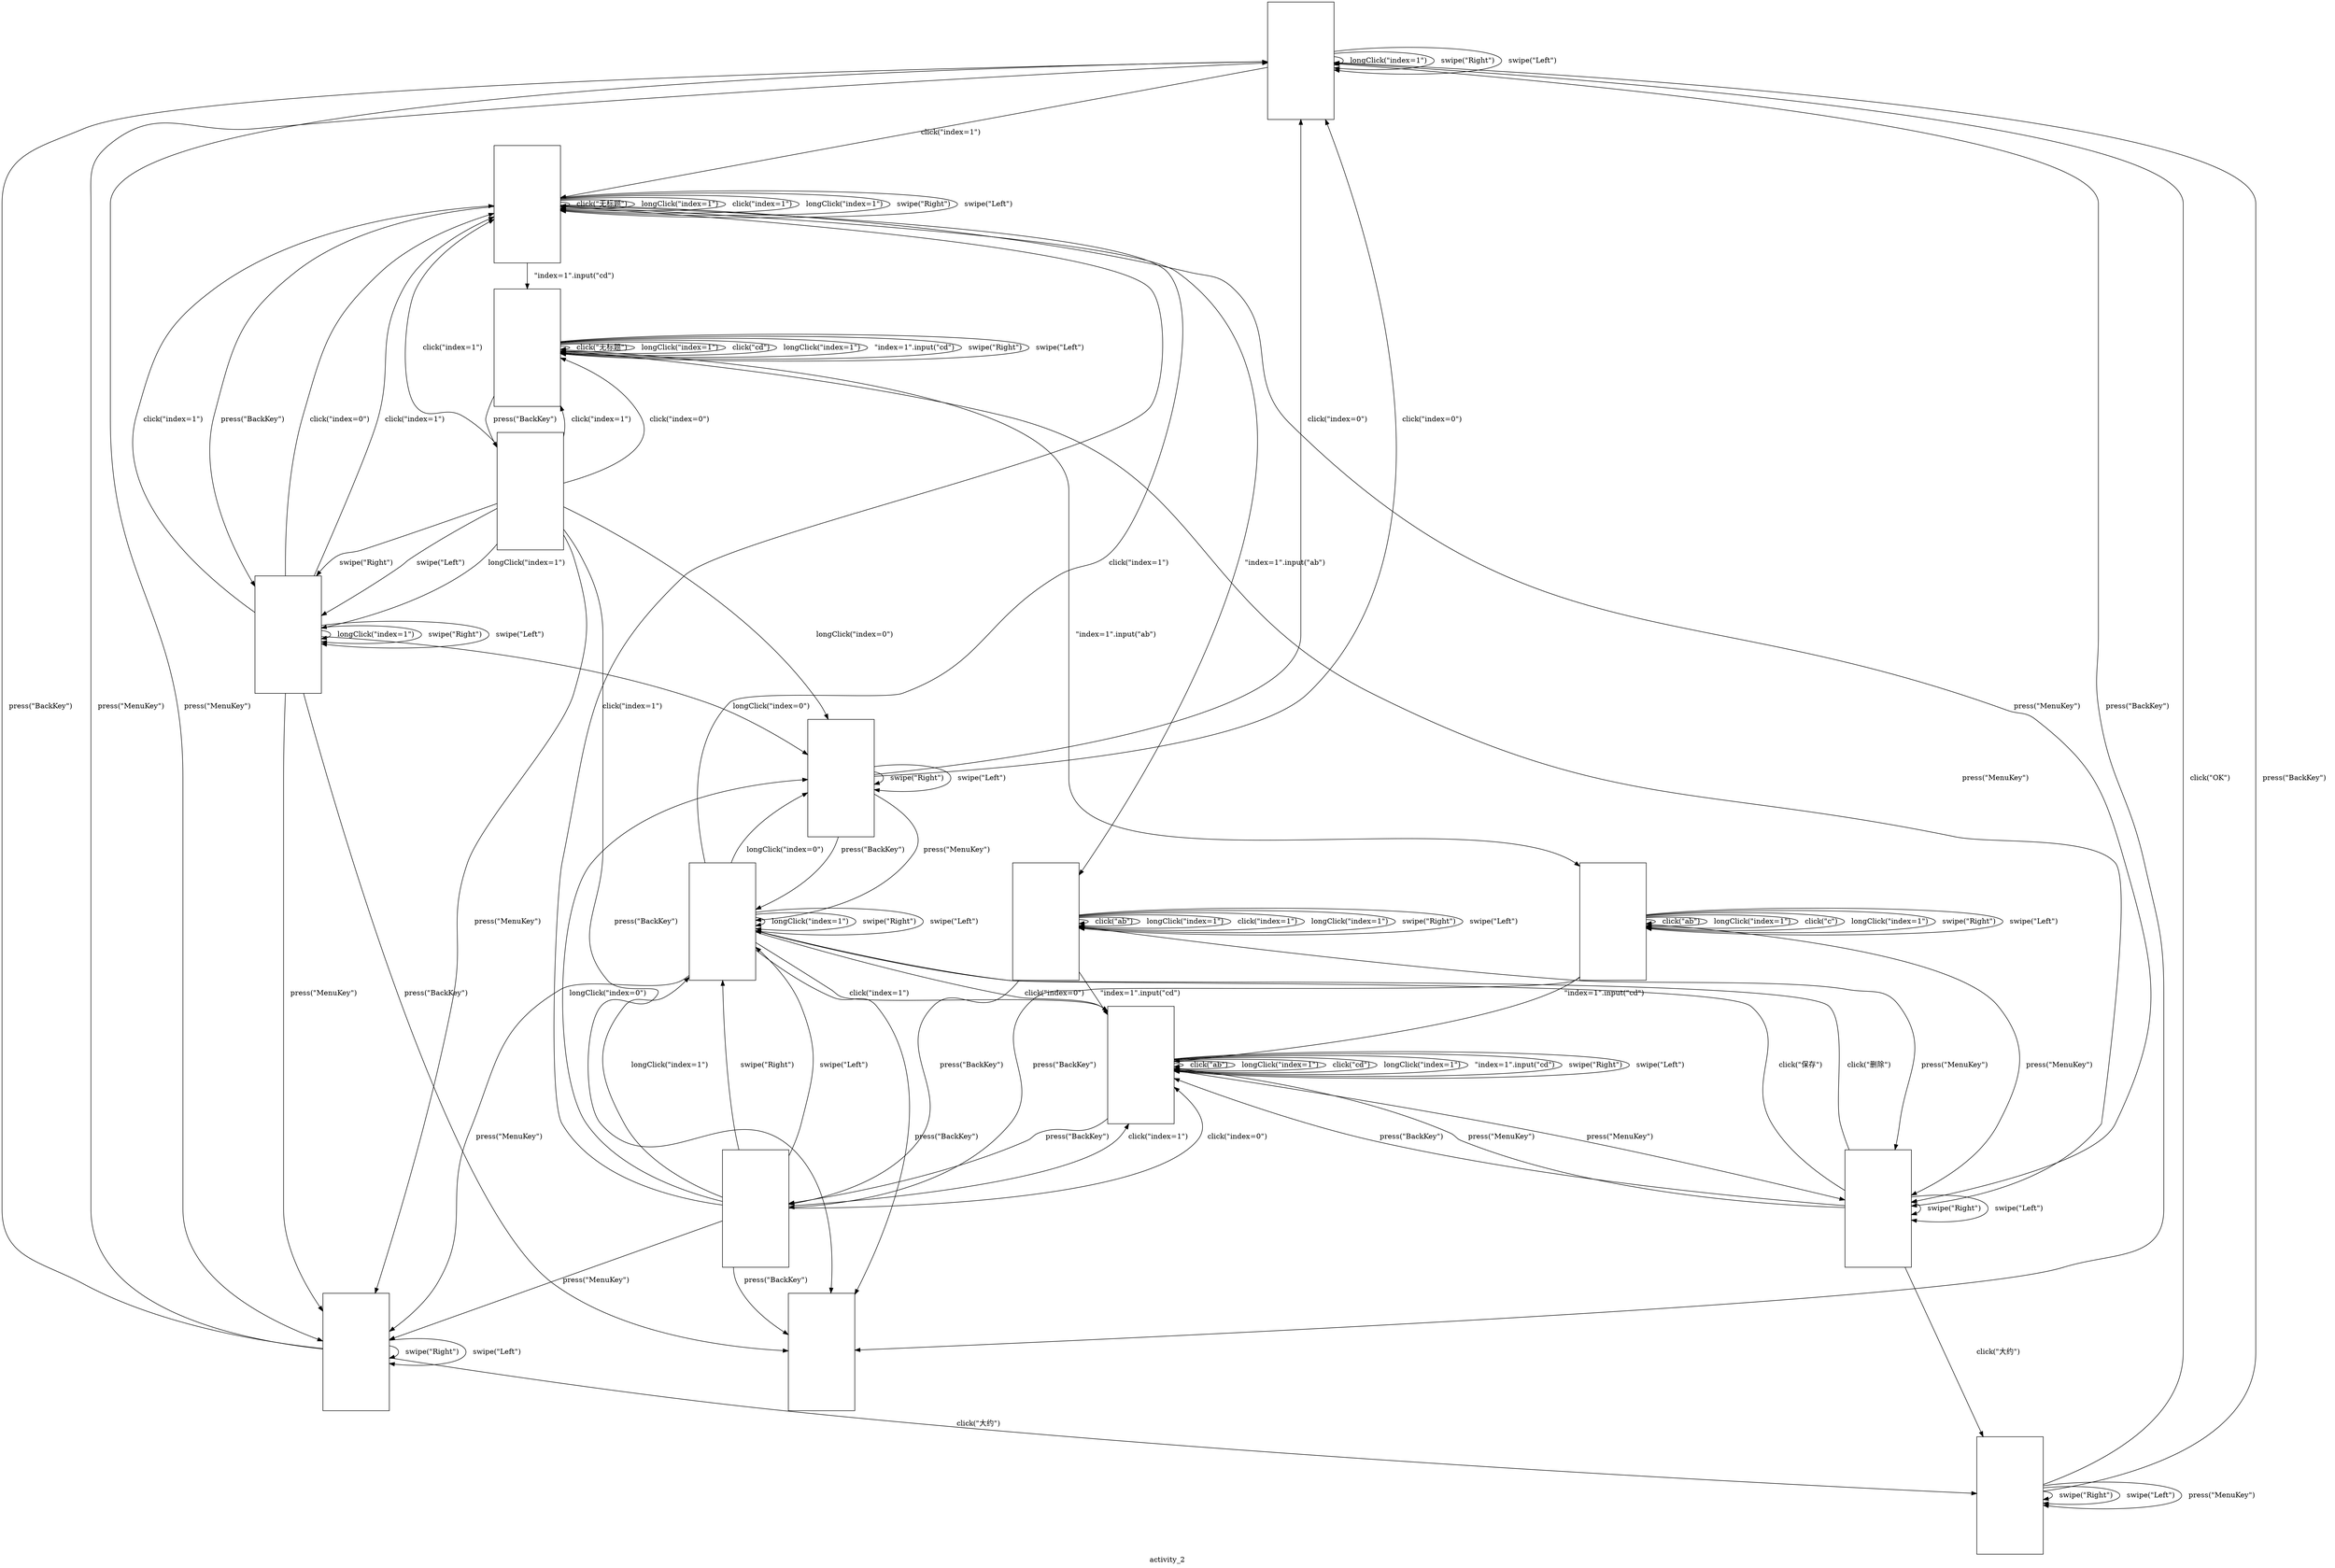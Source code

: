 digraph g {
graph [color=red];
imagepath = "C:\Users\Roger\Desktop\workspace\AndroidCrawler\gui_pages\20150705_104907";
label = "   activity_0   ";
state_0 [label="",shape=box,fixedsize=true,width=1.8,height=3.2,image="0.png",URL="0.png"];
state_6 [label="",shape=box,fixedsize=true,width=1.8,height=3.2,image="6.png",URL="6.png"];
state_7 [label="",shape=box,fixedsize=true,width=1.8,height=3.2,image="7.png",URL="7.png"];
state_32 [label="",shape=box,fixedsize=true,width=1.8,height=3.2,image="32.png",URL="32.png"];
state_72 [label="",shape=box,fixedsize=true,width=1.8,height=3.2,image="72.png",URL="72.png"];
state_76 [label="",shape=box,fixedsize=true,width=1.8,height=3.2,image="76.png",URL="76.png"];
state_62 [label="",shape=box,fixedsize=true,width=1.8,height=3.2,image="62.png",URL="62.png"];
state_69 [label="",shape=box,fixedsize=true,width=1.8,height=3.2,image="69.png",URL="69.png"];
label = "   activity_1   ";
state_2 [label="",shape=box,fixedsize=true,width=1.8,height=3.2,image="2.png",URL="2.png"];
state_19 [label="",shape=box,fixedsize=true,width=1.8,height=3.2,image="19.png",URL="19.png"];
state_24 [label="",shape=box,fixedsize=true,width=1.8,height=3.2,image="24.png",URL="24.png"];
state_33 [label="",shape=box,fixedsize=true,width=1.8,height=3.2,image="33.png",URL="33.png"];
state_43 [label="",shape=box,fixedsize=true,width=1.8,height=3.2,image="43.png",URL="43.png"];
state_46 [label="",shape=box,fixedsize=true,width=1.8,height=3.2,image="46.png",URL="46.png"];
label = "   activity_2   ";
state_final [label="",shape=box,fixedsize=true,width=1.8,height=3.2,image="-2.png",URL="-2.png"];
state_final [label="",shape=box,fixedsize=true,width=1.8,height=3.2,image="-2.png",URL="-2.png"];
state_0 -> state_0 [label = "   longClick(\"index=1\")   "];
state_0 -> state_0 [label = "   swipe(\"Right\")   "];
state_0 -> state_0 [label = "   swipe(\"Left\")   "];
state_0 -> state_6 [label = "   press(\"MenuKey\")   "];
state_0 -> state_2 [label = "   click(\"index=1\")   "];
state_0 -> state_final [label = "   press(\"BackKey\")   "];
state_6 -> state_7 [label = "   click(\"大约\")   "];
state_6 -> state_6 [label = "   swipe(\"Right\")   "];
state_6 -> state_6 [label = "   swipe(\"Left\")   "];
state_6 -> state_0 [label = "   press(\"BackKey\")   "];
state_6 -> state_0 [label = "   press(\"MenuKey\")   "];
state_7 -> state_0 [label = "   click(\"OK\")   "];
state_7 -> state_7 [label = "   swipe(\"Right\")   "];
state_7 -> state_7 [label = "   swipe(\"Left\")   "];
state_7 -> state_0 [label = "   press(\"BackKey\")   "];
state_7 -> state_7 [label = "   press(\"MenuKey\")   "];
state_2 -> state_2 [label = "   click(\"无标题\")   "];
state_2 -> state_2 [label = "   longClick(\"index=1\")   "];
state_2 -> state_19 [label = "   \"index=1\".input(\"ab\")   "];
state_2 -> state_2 [label = "   click(\"index=1\")   "];
state_2 -> state_2 [label = "   longClick(\"index=1\")   "];
state_2 -> state_43 [label = "   \"index=1\".input(\"cd\")   "];
state_2 -> state_2 [label = "   swipe(\"Right\")   "];
state_2 -> state_2 [label = "   swipe(\"Left\")   "];
state_2 -> state_33 [label = "   press(\"MenuKey\")   "];
state_2 -> state_62 [label = "   press(\"BackKey\")   "];
state_19 -> state_19 [label = "   click(\"ab\")   "];
state_19 -> state_19 [label = "   longClick(\"index=1\")   "];
state_19 -> state_19 [label = "   click(\"index=1\")   "];
state_19 -> state_19 [label = "   longClick(\"index=1\")   "];
state_19 -> state_24 [label = "   \"index=1\".input(\"cd\")   "];
state_19 -> state_19 [label = "   swipe(\"Right\")   "];
state_19 -> state_19 [label = "   swipe(\"Left\")   "];
state_19 -> state_33 [label = "   press(\"MenuKey\")   "];
state_19 -> state_32 [label = "   press(\"BackKey\")   "];
state_24 -> state_24 [label = "   click(\"ab\")   "];
state_24 -> state_24 [label = "   longClick(\"index=1\")   "];
state_24 -> state_24 [label = "   click(\"cd\")   "];
state_24 -> state_24 [label = "   longClick(\"index=1\")   "];
state_24 -> state_24 [label = "   \"index=1\".input(\"cd\")   "];
state_24 -> state_24 [label = "   swipe(\"Right\")   "];
state_24 -> state_24 [label = "   swipe(\"Left\")   "];
state_24 -> state_33 [label = "   press(\"MenuKey\")   "];
state_24 -> state_32 [label = "   press(\"BackKey\")   "];
state_33 -> state_7 [label = "   click(\"大约\")   "];
state_33 -> state_33 [label = "   swipe(\"Right\")   "];
state_33 -> state_33 [label = "   swipe(\"Left\")   "];
state_33 -> state_24 [label = "   press(\"BackKey\")   "];
state_33 -> state_24 [label = "   press(\"MenuKey\")   "];
state_33 -> state_72 [label = "   click(\"保存\")   "];
state_33 -> state_72 [label = "   click(\"删除\")   "];
state_43 -> state_43 [label = "   click(\"无标题\")   "];
state_43 -> state_43 [label = "   longClick(\"index=1\")   "];
state_43 -> state_46 [label = "   \"index=1\".input(\"ab\")   "];
state_43 -> state_43 [label = "   click(\"cd\")   "];
state_43 -> state_43 [label = "   longClick(\"index=1\")   "];
state_43 -> state_43 [label = "   \"index=1\".input(\"cd\")   "];
state_43 -> state_43 [label = "   swipe(\"Right\")   "];
state_43 -> state_43 [label = "   swipe(\"Left\")   "];
state_43 -> state_33 [label = "   press(\"MenuKey\")   "];
state_43 -> state_69 [label = "   press(\"BackKey\")   "];
state_46 -> state_46 [label = "   click(\"ab\")   "];
state_46 -> state_46 [label = "   longClick(\"index=1\")   "];
state_46 -> state_46 [label = "   click(\"c\")   "];
state_46 -> state_46 [label = "   longClick(\"index=1\")   "];
state_46 -> state_24 [label = "   \"index=1\".input(\"cd\")   "];
state_46 -> state_46 [label = "   swipe(\"Right\")   "];
state_46 -> state_46 [label = "   swipe(\"Left\")   "];
state_46 -> state_33 [label = "   press(\"MenuKey\")   "];
state_46 -> state_32 [label = "   press(\"BackKey\")   "];
state_32 -> state_24 [label = "   click(\"index=1\")   "];
state_32 -> state_72 [label = "   longClick(\"index=1\")   "];
state_32 -> state_24 [label = "   click(\"index=0\")   "];
state_32 -> state_76 [label = "   longClick(\"index=0\")   "];
state_32 -> state_2 [label = "   click(\"index=1\")   "];
state_32 -> state_72 [label = "   swipe(\"Right\")   "];
state_32 -> state_72 [label = "   swipe(\"Left\")   "];
state_32 -> state_6 [label = "   press(\"MenuKey\")   "];
state_32 -> state_final [label = "   press(\"BackKey\")   "];
state_72 -> state_24 [label = "   click(\"index=1\")   "];
state_72 -> state_72 [label = "   longClick(\"index=1\")   "];
state_72 -> state_24 [label = "   click(\"index=0\")   "];
state_72 -> state_76 [label = "   longClick(\"index=0\")   "];
state_72 -> state_2 [label = "   click(\"index=1\")   "];
state_72 -> state_72 [label = "   swipe(\"Right\")   "];
state_72 -> state_72 [label = "   swipe(\"Left\")   "];
state_72 -> state_6 [label = "   press(\"MenuKey\")   "];
state_72 -> state_final [label = "   press(\"BackKey\")   "];
state_76 -> state_0 [label = "   click(\"index=0\")   "];
state_76 -> state_0 [label = "   click(\"index=0\")   "];
state_76 -> state_76 [label = "   swipe(\"Right\")   "];
state_76 -> state_76 [label = "   swipe(\"Left\")   "];
state_76 -> state_72 [label = "   press(\"BackKey\")   "];
state_76 -> state_72 [label = "   press(\"MenuKey\")   "];
state_62 -> state_2 [label = "   click(\"index=1\")   "];
state_62 -> state_62 [label = "   longClick(\"index=1\")   "];
state_62 -> state_2 [label = "   click(\"index=0\")   "];
state_62 -> state_76 [label = "   longClick(\"index=0\")   "];
state_62 -> state_2 [label = "   click(\"index=1\")   "];
state_62 -> state_62 [label = "   swipe(\"Right\")   "];
state_62 -> state_62 [label = "   swipe(\"Left\")   "];
state_62 -> state_final [label = "   press(\"BackKey\")   "];
state_62 -> state_6 [label = "   press(\"MenuKey\")   "];
state_69 -> state_43 [label = "   click(\"index=1\")   "];
state_69 -> state_62 [label = "   longClick(\"index=1\")   "];
state_69 -> state_43 [label = "   click(\"index=0\")   "];
state_69 -> state_76 [label = "   longClick(\"index=0\")   "];
state_69 -> state_2 [label = "   click(\"index=1\")   "];
state_69 -> state_62 [label = "   swipe(\"Right\")   "];
state_69 -> state_62 [label = "   swipe(\"Left\")   "];
state_69 -> state_6 [label = "   press(\"MenuKey\")   "];
state_69 -> state_final [label = "   press(\"BackKey\")   "];
}
